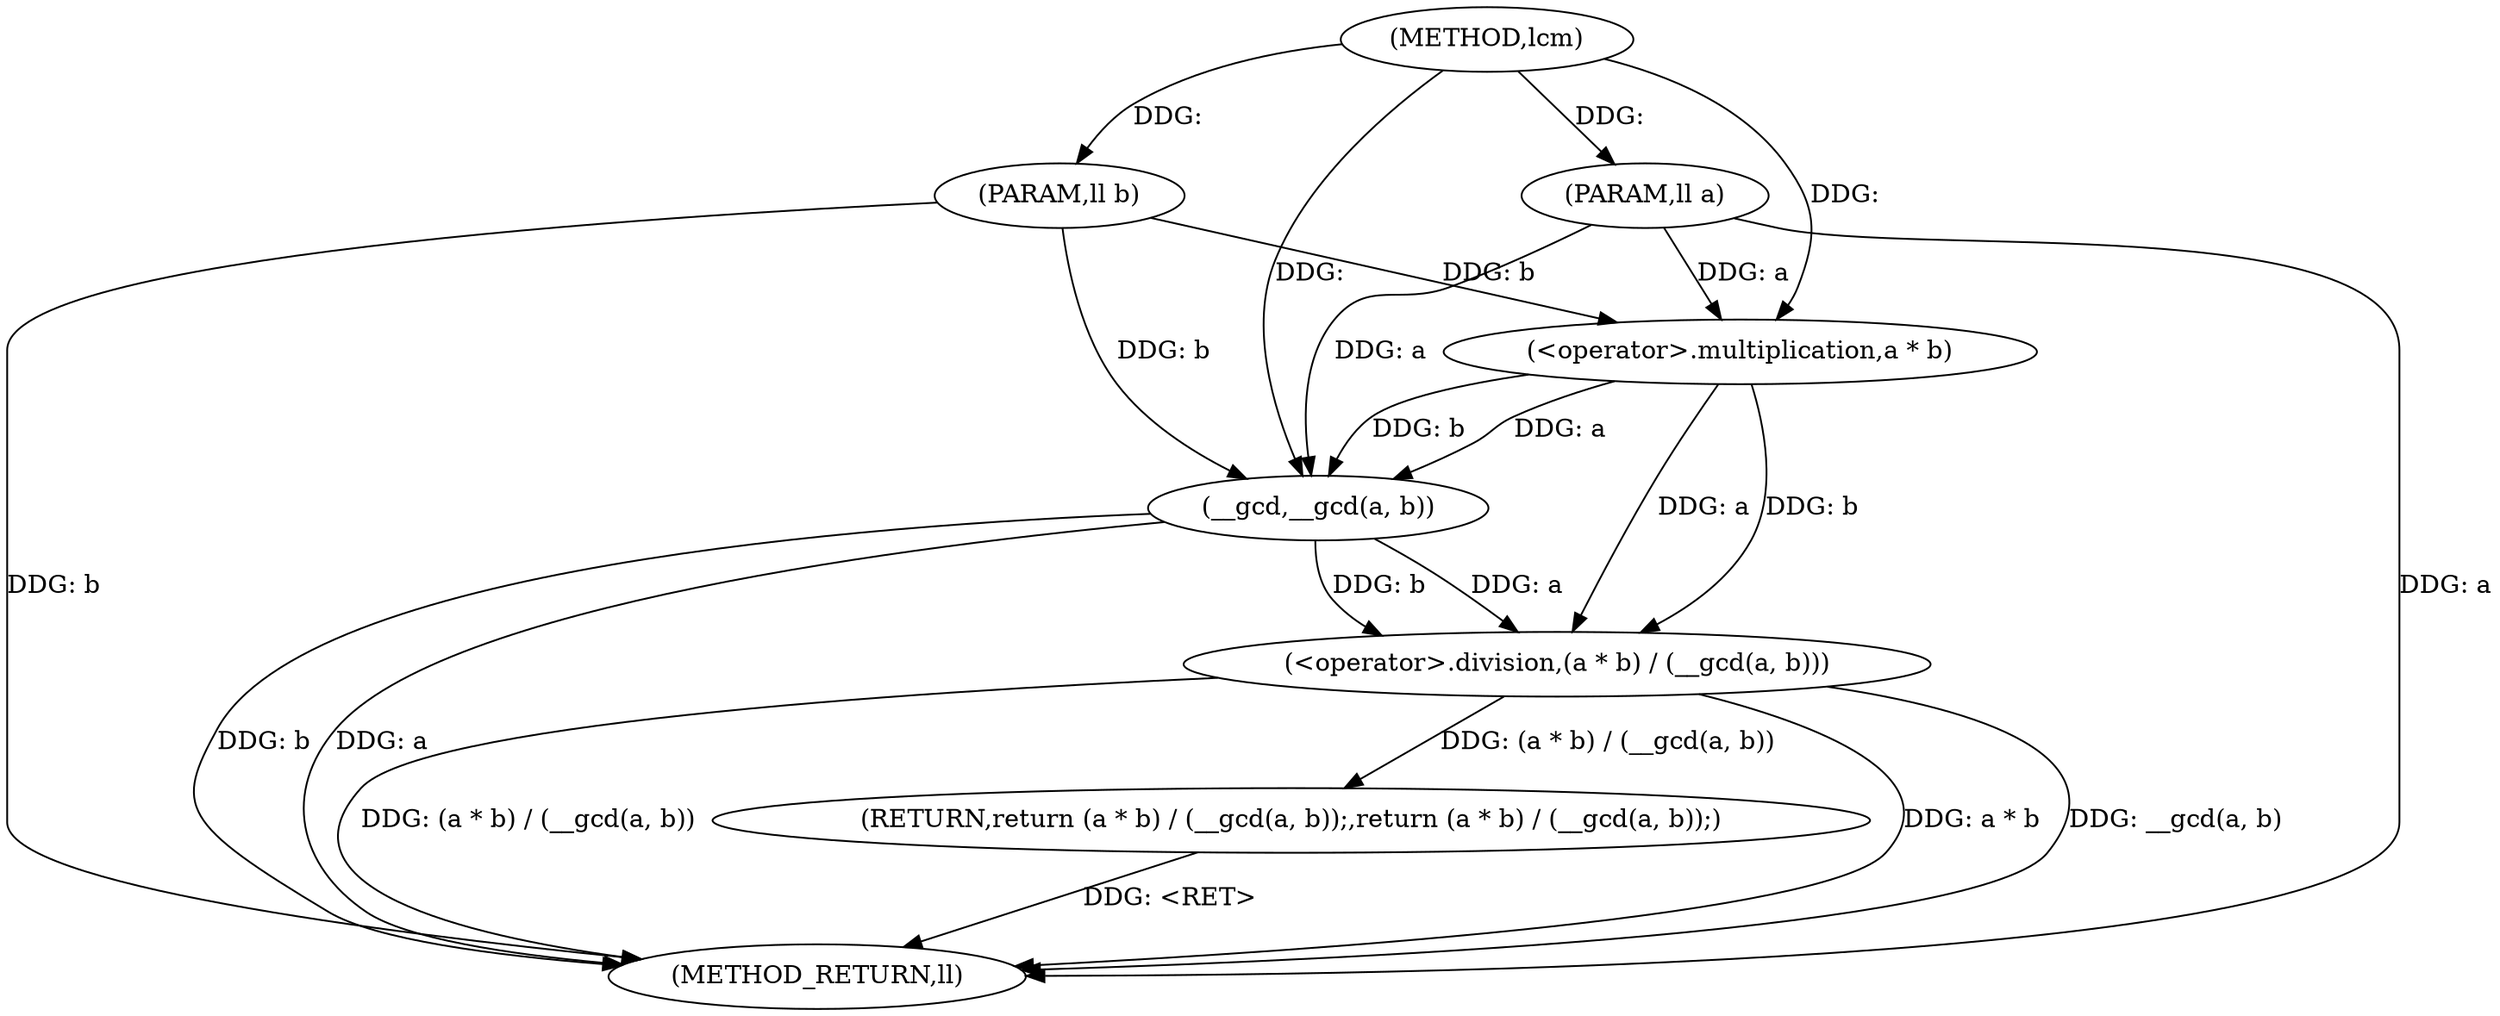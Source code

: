 digraph "lcm" {  
"1000172" [label = "(METHOD,lcm)" ]
"1000184" [label = "(METHOD_RETURN,ll)" ]
"1000173" [label = "(PARAM,ll a)" ]
"1000174" [label = "(PARAM,ll b)" ]
"1000176" [label = "(RETURN,return (a * b) / (__gcd(a, b));,return (a * b) / (__gcd(a, b));)" ]
"1000177" [label = "(<operator>.division,(a * b) / (__gcd(a, b)))" ]
"1000178" [label = "(<operator>.multiplication,a * b)" ]
"1000181" [label = "(__gcd,__gcd(a, b))" ]
  "1000173" -> "1000184"  [ label = "DDG: a"] 
  "1000174" -> "1000184"  [ label = "DDG: b"] 
  "1000177" -> "1000184"  [ label = "DDG: a * b"] 
  "1000181" -> "1000184"  [ label = "DDG: a"] 
  "1000181" -> "1000184"  [ label = "DDG: b"] 
  "1000177" -> "1000184"  [ label = "DDG: __gcd(a, b)"] 
  "1000177" -> "1000184"  [ label = "DDG: (a * b) / (__gcd(a, b))"] 
  "1000176" -> "1000184"  [ label = "DDG: <RET>"] 
  "1000172" -> "1000173"  [ label = "DDG: "] 
  "1000172" -> "1000174"  [ label = "DDG: "] 
  "1000177" -> "1000176"  [ label = "DDG: (a * b) / (__gcd(a, b))"] 
  "1000178" -> "1000177"  [ label = "DDG: a"] 
  "1000178" -> "1000177"  [ label = "DDG: b"] 
  "1000181" -> "1000177"  [ label = "DDG: a"] 
  "1000181" -> "1000177"  [ label = "DDG: b"] 
  "1000173" -> "1000178"  [ label = "DDG: a"] 
  "1000172" -> "1000178"  [ label = "DDG: "] 
  "1000174" -> "1000178"  [ label = "DDG: b"] 
  "1000178" -> "1000181"  [ label = "DDG: a"] 
  "1000173" -> "1000181"  [ label = "DDG: a"] 
  "1000172" -> "1000181"  [ label = "DDG: "] 
  "1000178" -> "1000181"  [ label = "DDG: b"] 
  "1000174" -> "1000181"  [ label = "DDG: b"] 
}
